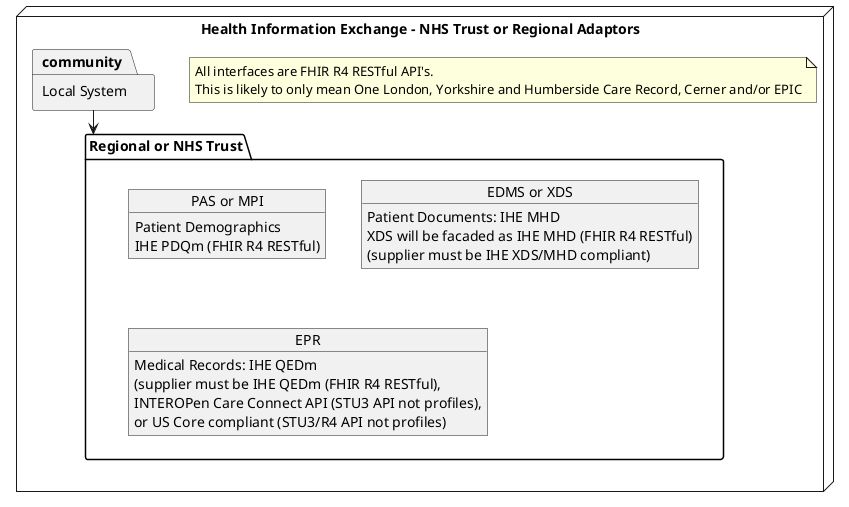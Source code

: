 @startuml


node "Health Information Exchange - NHS Trust or Regional Adaptors" {

note "All interfaces are FHIR R4 RESTful API's.\nThis is likely to only mean One London, Yorkshire and Humberside Care Record, Cerner and/or EPIC" as FHIR

package community as "Local System" {


}



package regional as "Regional or NHS Trust" {

  object "PAS or MPI" as pas {
 Patient Demographics
 IHE PDQm (FHIR R4 RESTful)
    }
 object "EDMS or XDS" as xds {
 Patient Documents: IHE MHD
 XDS will be facaded as IHE MHD (FHIR R4 RESTful)
  (supplier must be IHE XDS/MHD compliant)
    }
    object "EPR" as qedms {
 Medical Records: IHE QEDm
 (supplier must be IHE QEDm (FHIR R4 RESTful),
 INTEROPen Care Connect API (STU3 API not profiles),
 or US Core compliant (STU3/R4 API not profiles)
    }
}



community -d-> regional



}

















@enduml
